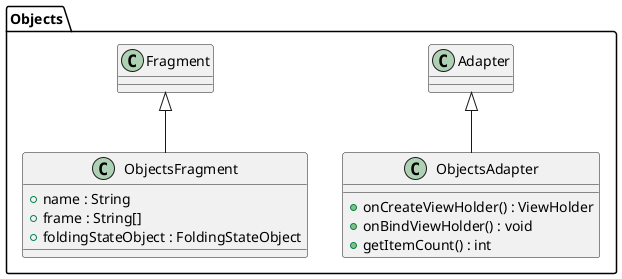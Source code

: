 @startuml
    package Objects {
        class ObjectsAdapter extends Adapter{
            +onCreateViewHolder() : ViewHolder
            +onBindViewHolder() : void
            +getItemCount() : int
        }
                    
        class ObjectsFragment extends Fragment {
            + name : String
            + frame : String[]
            + foldingStateObject : FoldingStateObject
        }
    }	
@enduml